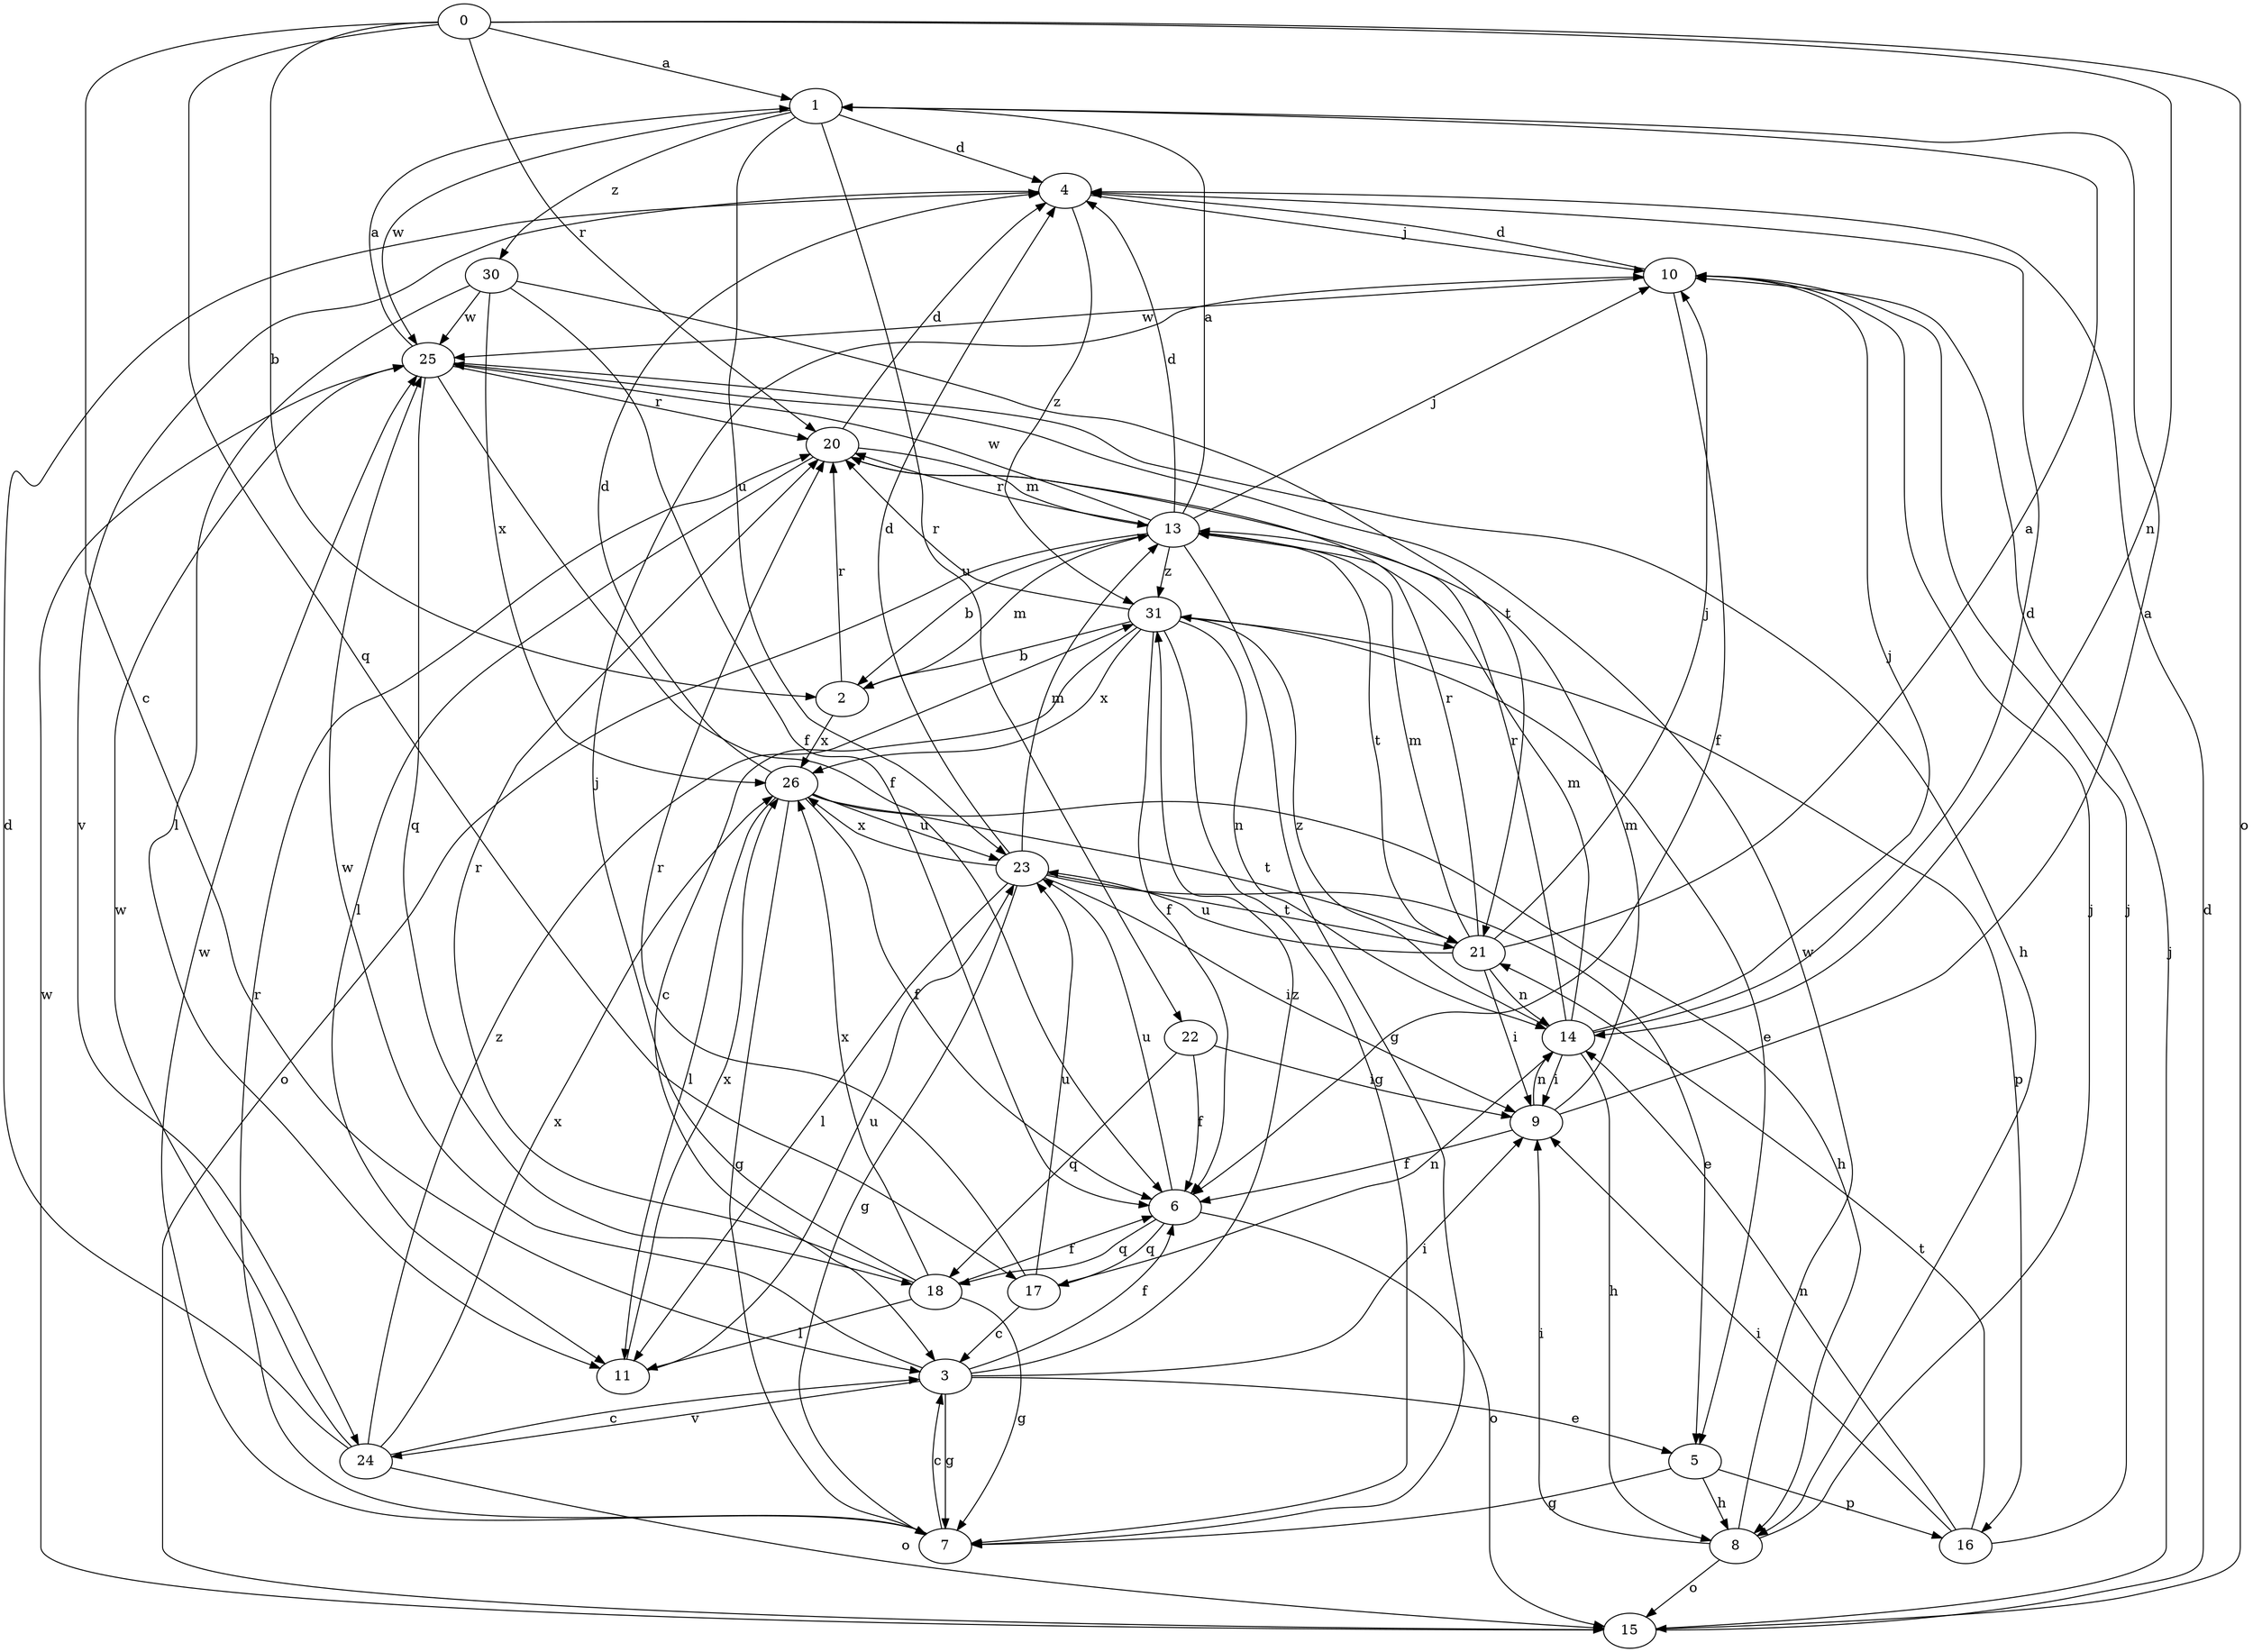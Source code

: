 strict digraph  {
0;
1;
2;
3;
4;
5;
6;
7;
8;
9;
10;
11;
13;
14;
15;
16;
17;
18;
20;
21;
22;
23;
24;
25;
26;
30;
31;
0 -> 1  [label=a];
0 -> 2  [label=b];
0 -> 3  [label=c];
0 -> 14  [label=n];
0 -> 15  [label=o];
0 -> 17  [label=q];
0 -> 20  [label=r];
1 -> 4  [label=d];
1 -> 22  [label=u];
1 -> 23  [label=u];
1 -> 25  [label=w];
1 -> 30  [label=z];
2 -> 13  [label=m];
2 -> 20  [label=r];
2 -> 26  [label=x];
3 -> 5  [label=e];
3 -> 6  [label=f];
3 -> 7  [label=g];
3 -> 9  [label=i];
3 -> 24  [label=v];
3 -> 25  [label=w];
3 -> 31  [label=z];
4 -> 10  [label=j];
4 -> 24  [label=v];
4 -> 31  [label=z];
5 -> 7  [label=g];
5 -> 8  [label=h];
5 -> 16  [label=p];
6 -> 15  [label=o];
6 -> 17  [label=q];
6 -> 18  [label=q];
6 -> 23  [label=u];
7 -> 3  [label=c];
7 -> 20  [label=r];
7 -> 25  [label=w];
8 -> 9  [label=i];
8 -> 10  [label=j];
8 -> 15  [label=o];
8 -> 25  [label=w];
9 -> 1  [label=a];
9 -> 6  [label=f];
9 -> 13  [label=m];
9 -> 14  [label=n];
10 -> 4  [label=d];
10 -> 6  [label=f];
10 -> 25  [label=w];
11 -> 23  [label=u];
11 -> 26  [label=x];
13 -> 1  [label=a];
13 -> 2  [label=b];
13 -> 4  [label=d];
13 -> 7  [label=g];
13 -> 10  [label=j];
13 -> 15  [label=o];
13 -> 20  [label=r];
13 -> 21  [label=t];
13 -> 25  [label=w];
13 -> 31  [label=z];
14 -> 4  [label=d];
14 -> 8  [label=h];
14 -> 9  [label=i];
14 -> 10  [label=j];
14 -> 13  [label=m];
14 -> 20  [label=r];
14 -> 31  [label=z];
15 -> 4  [label=d];
15 -> 10  [label=j];
15 -> 25  [label=w];
16 -> 9  [label=i];
16 -> 10  [label=j];
16 -> 14  [label=n];
16 -> 21  [label=t];
17 -> 3  [label=c];
17 -> 14  [label=n];
17 -> 20  [label=r];
17 -> 23  [label=u];
18 -> 6  [label=f];
18 -> 7  [label=g];
18 -> 10  [label=j];
18 -> 11  [label=l];
18 -> 20  [label=r];
18 -> 26  [label=x];
20 -> 4  [label=d];
20 -> 11  [label=l];
20 -> 13  [label=m];
21 -> 1  [label=a];
21 -> 9  [label=i];
21 -> 10  [label=j];
21 -> 13  [label=m];
21 -> 14  [label=n];
21 -> 20  [label=r];
21 -> 23  [label=u];
22 -> 6  [label=f];
22 -> 9  [label=i];
22 -> 18  [label=q];
23 -> 4  [label=d];
23 -> 5  [label=e];
23 -> 7  [label=g];
23 -> 9  [label=i];
23 -> 11  [label=l];
23 -> 13  [label=m];
23 -> 21  [label=t];
23 -> 26  [label=x];
24 -> 3  [label=c];
24 -> 4  [label=d];
24 -> 15  [label=o];
24 -> 25  [label=w];
24 -> 26  [label=x];
24 -> 31  [label=z];
25 -> 1  [label=a];
25 -> 6  [label=f];
25 -> 8  [label=h];
25 -> 18  [label=q];
25 -> 20  [label=r];
26 -> 4  [label=d];
26 -> 6  [label=f];
26 -> 7  [label=g];
26 -> 8  [label=h];
26 -> 11  [label=l];
26 -> 21  [label=t];
26 -> 23  [label=u];
30 -> 6  [label=f];
30 -> 11  [label=l];
30 -> 21  [label=t];
30 -> 25  [label=w];
30 -> 26  [label=x];
31 -> 2  [label=b];
31 -> 3  [label=c];
31 -> 5  [label=e];
31 -> 6  [label=f];
31 -> 7  [label=g];
31 -> 14  [label=n];
31 -> 16  [label=p];
31 -> 20  [label=r];
31 -> 26  [label=x];
}
